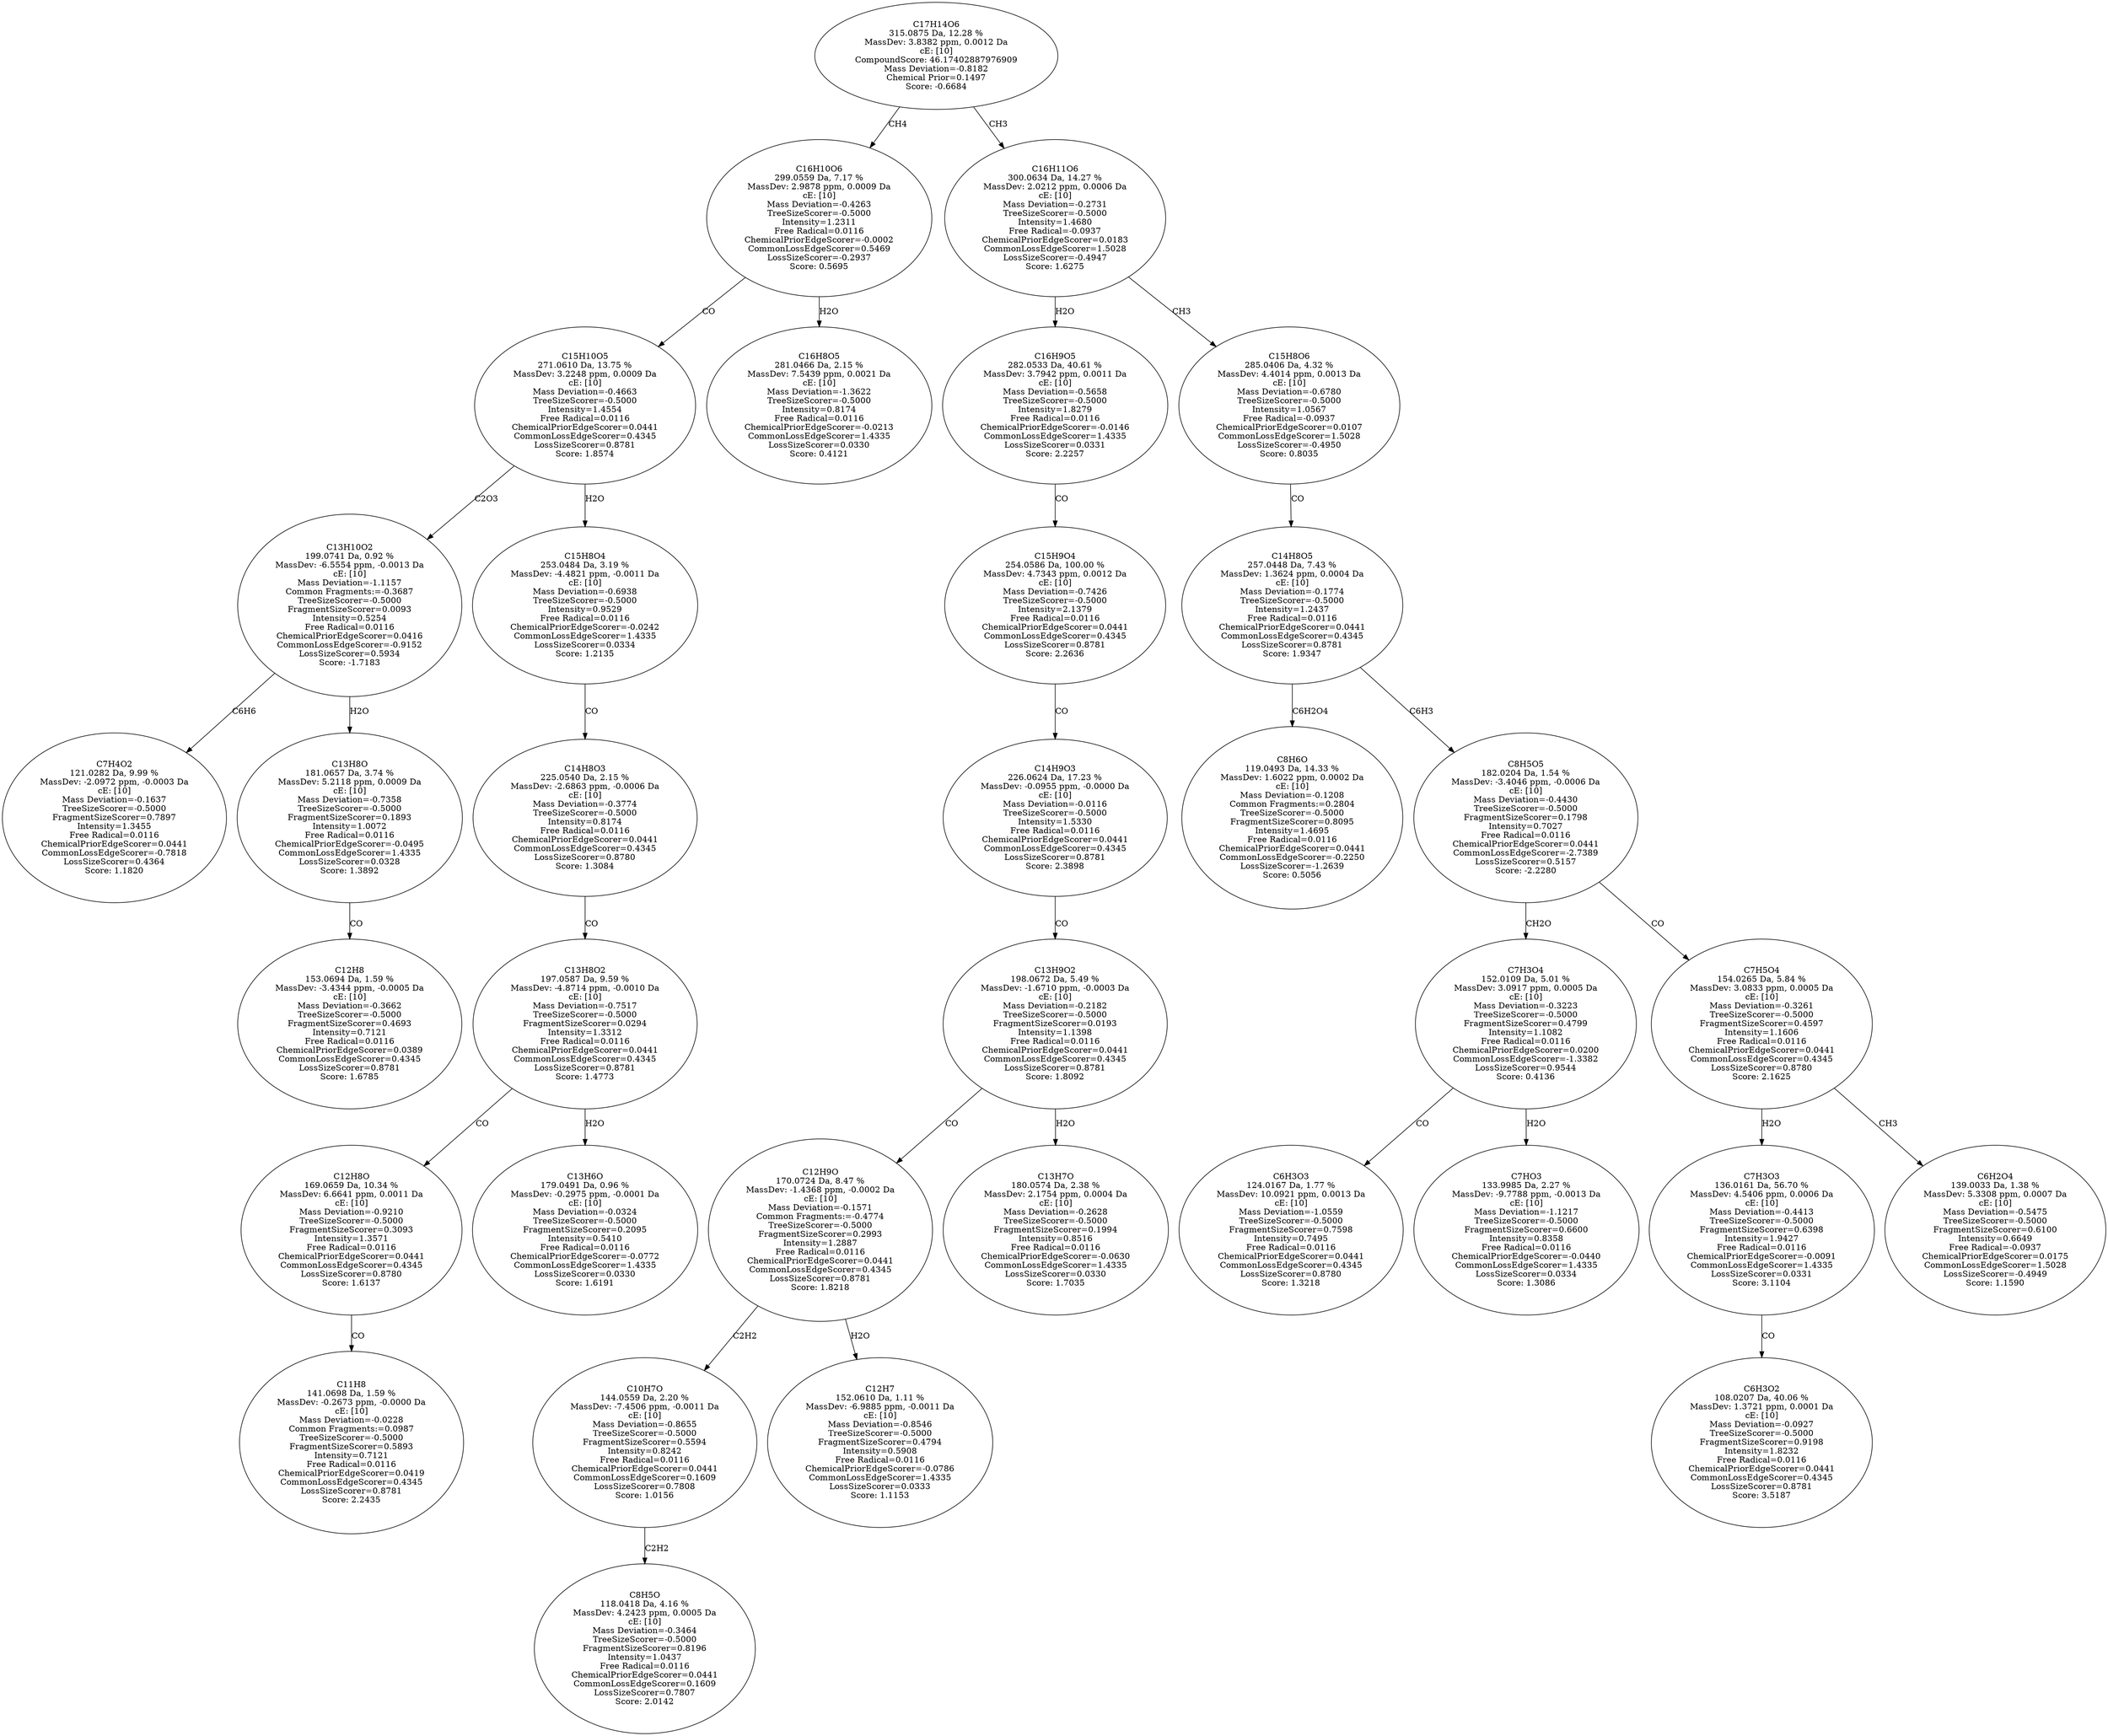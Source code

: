 strict digraph {
v1 [label="C7H4O2\n121.0282 Da, 9.99 %\nMassDev: -2.0972 ppm, -0.0003 Da\ncE: [10]\nMass Deviation=-0.1637\nTreeSizeScorer=-0.5000\nFragmentSizeScorer=0.7897\nIntensity=1.3455\nFree Radical=0.0116\nChemicalPriorEdgeScorer=0.0441\nCommonLossEdgeScorer=-0.7818\nLossSizeScorer=0.4364\nScore: 1.1820"];
v2 [label="C12H8\n153.0694 Da, 1.59 %\nMassDev: -3.4344 ppm, -0.0005 Da\ncE: [10]\nMass Deviation=-0.3662\nTreeSizeScorer=-0.5000\nFragmentSizeScorer=0.4693\nIntensity=0.7121\nFree Radical=0.0116\nChemicalPriorEdgeScorer=0.0389\nCommonLossEdgeScorer=0.4345\nLossSizeScorer=0.8781\nScore: 1.6785"];
v3 [label="C13H8O\n181.0657 Da, 3.74 %\nMassDev: 5.2118 ppm, 0.0009 Da\ncE: [10]\nMass Deviation=-0.7358\nTreeSizeScorer=-0.5000\nFragmentSizeScorer=0.1893\nIntensity=1.0072\nFree Radical=0.0116\nChemicalPriorEdgeScorer=-0.0495\nCommonLossEdgeScorer=1.4335\nLossSizeScorer=0.0328\nScore: 1.3892"];
v4 [label="C13H10O2\n199.0741 Da, 0.92 %\nMassDev: -6.5554 ppm, -0.0013 Da\ncE: [10]\nMass Deviation=-1.1157\nCommon Fragments:=-0.3687\nTreeSizeScorer=-0.5000\nFragmentSizeScorer=0.0093\nIntensity=0.5254\nFree Radical=0.0116\nChemicalPriorEdgeScorer=0.0416\nCommonLossEdgeScorer=-0.9152\nLossSizeScorer=0.5934\nScore: -1.7183"];
v5 [label="C11H8\n141.0698 Da, 1.59 %\nMassDev: -0.2673 ppm, -0.0000 Da\ncE: [10]\nMass Deviation=-0.0228\nCommon Fragments:=0.0987\nTreeSizeScorer=-0.5000\nFragmentSizeScorer=0.5893\nIntensity=0.7121\nFree Radical=0.0116\nChemicalPriorEdgeScorer=0.0419\nCommonLossEdgeScorer=0.4345\nLossSizeScorer=0.8781\nScore: 2.2435"];
v6 [label="C12H8O\n169.0659 Da, 10.34 %\nMassDev: 6.6641 ppm, 0.0011 Da\ncE: [10]\nMass Deviation=-0.9210\nTreeSizeScorer=-0.5000\nFragmentSizeScorer=0.3093\nIntensity=1.3571\nFree Radical=0.0116\nChemicalPriorEdgeScorer=0.0441\nCommonLossEdgeScorer=0.4345\nLossSizeScorer=0.8780\nScore: 1.6137"];
v7 [label="C13H6O\n179.0491 Da, 0.96 %\nMassDev: -0.2975 ppm, -0.0001 Da\ncE: [10]\nMass Deviation=-0.0324\nTreeSizeScorer=-0.5000\nFragmentSizeScorer=0.2095\nIntensity=0.5410\nFree Radical=0.0116\nChemicalPriorEdgeScorer=-0.0772\nCommonLossEdgeScorer=1.4335\nLossSizeScorer=0.0330\nScore: 1.6191"];
v8 [label="C13H8O2\n197.0587 Da, 9.59 %\nMassDev: -4.8714 ppm, -0.0010 Da\ncE: [10]\nMass Deviation=-0.7517\nTreeSizeScorer=-0.5000\nFragmentSizeScorer=0.0294\nIntensity=1.3312\nFree Radical=0.0116\nChemicalPriorEdgeScorer=0.0441\nCommonLossEdgeScorer=0.4345\nLossSizeScorer=0.8781\nScore: 1.4773"];
v9 [label="C14H8O3\n225.0540 Da, 2.15 %\nMassDev: -2.6863 ppm, -0.0006 Da\ncE: [10]\nMass Deviation=-0.3774\nTreeSizeScorer=-0.5000\nIntensity=0.8174\nFree Radical=0.0116\nChemicalPriorEdgeScorer=0.0441\nCommonLossEdgeScorer=0.4345\nLossSizeScorer=0.8780\nScore: 1.3084"];
v10 [label="C15H8O4\n253.0484 Da, 3.19 %\nMassDev: -4.4821 ppm, -0.0011 Da\ncE: [10]\nMass Deviation=-0.6938\nTreeSizeScorer=-0.5000\nIntensity=0.9529\nFree Radical=0.0116\nChemicalPriorEdgeScorer=-0.0242\nCommonLossEdgeScorer=1.4335\nLossSizeScorer=0.0334\nScore: 1.2135"];
v11 [label="C15H10O5\n271.0610 Da, 13.75 %\nMassDev: 3.2248 ppm, 0.0009 Da\ncE: [10]\nMass Deviation=-0.4663\nTreeSizeScorer=-0.5000\nIntensity=1.4554\nFree Radical=0.0116\nChemicalPriorEdgeScorer=0.0441\nCommonLossEdgeScorer=0.4345\nLossSizeScorer=0.8781\nScore: 1.8574"];
v12 [label="C16H8O5\n281.0466 Da, 2.15 %\nMassDev: 7.5439 ppm, 0.0021 Da\ncE: [10]\nMass Deviation=-1.3622\nTreeSizeScorer=-0.5000\nIntensity=0.8174\nFree Radical=0.0116\nChemicalPriorEdgeScorer=-0.0213\nCommonLossEdgeScorer=1.4335\nLossSizeScorer=0.0330\nScore: 0.4121"];
v13 [label="C16H10O6\n299.0559 Da, 7.17 %\nMassDev: 2.9878 ppm, 0.0009 Da\ncE: [10]\nMass Deviation=-0.4263\nTreeSizeScorer=-0.5000\nIntensity=1.2311\nFree Radical=0.0116\nChemicalPriorEdgeScorer=-0.0002\nCommonLossEdgeScorer=0.5469\nLossSizeScorer=-0.2937\nScore: 0.5695"];
v14 [label="C8H5O\n118.0418 Da, 4.16 %\nMassDev: 4.2423 ppm, 0.0005 Da\ncE: [10]\nMass Deviation=-0.3464\nTreeSizeScorer=-0.5000\nFragmentSizeScorer=0.8196\nIntensity=1.0437\nFree Radical=0.0116\nChemicalPriorEdgeScorer=0.0441\nCommonLossEdgeScorer=0.1609\nLossSizeScorer=0.7807\nScore: 2.0142"];
v15 [label="C10H7O\n144.0559 Da, 2.20 %\nMassDev: -7.4506 ppm, -0.0011 Da\ncE: [10]\nMass Deviation=-0.8655\nTreeSizeScorer=-0.5000\nFragmentSizeScorer=0.5594\nIntensity=0.8242\nFree Radical=0.0116\nChemicalPriorEdgeScorer=0.0441\nCommonLossEdgeScorer=0.1609\nLossSizeScorer=0.7808\nScore: 1.0156"];
v16 [label="C12H7\n152.0610 Da, 1.11 %\nMassDev: -6.9885 ppm, -0.0011 Da\ncE: [10]\nMass Deviation=-0.8546\nTreeSizeScorer=-0.5000\nFragmentSizeScorer=0.4794\nIntensity=0.5908\nFree Radical=0.0116\nChemicalPriorEdgeScorer=-0.0786\nCommonLossEdgeScorer=1.4335\nLossSizeScorer=0.0333\nScore: 1.1153"];
v17 [label="C12H9O\n170.0724 Da, 8.47 %\nMassDev: -1.4368 ppm, -0.0002 Da\ncE: [10]\nMass Deviation=-0.1571\nCommon Fragments:=-0.4774\nTreeSizeScorer=-0.5000\nFragmentSizeScorer=0.2993\nIntensity=1.2887\nFree Radical=0.0116\nChemicalPriorEdgeScorer=0.0441\nCommonLossEdgeScorer=0.4345\nLossSizeScorer=0.8781\nScore: 1.8218"];
v18 [label="C13H7O\n180.0574 Da, 2.38 %\nMassDev: 2.1754 ppm, 0.0004 Da\ncE: [10]\nMass Deviation=-0.2628\nTreeSizeScorer=-0.5000\nFragmentSizeScorer=0.1994\nIntensity=0.8516\nFree Radical=0.0116\nChemicalPriorEdgeScorer=-0.0630\nCommonLossEdgeScorer=1.4335\nLossSizeScorer=0.0330\nScore: 1.7035"];
v19 [label="C13H9O2\n198.0672 Da, 5.49 %\nMassDev: -1.6710 ppm, -0.0003 Da\ncE: [10]\nMass Deviation=-0.2182\nTreeSizeScorer=-0.5000\nFragmentSizeScorer=0.0193\nIntensity=1.1398\nFree Radical=0.0116\nChemicalPriorEdgeScorer=0.0441\nCommonLossEdgeScorer=0.4345\nLossSizeScorer=0.8781\nScore: 1.8092"];
v20 [label="C14H9O3\n226.0624 Da, 17.23 %\nMassDev: -0.0955 ppm, -0.0000 Da\ncE: [10]\nMass Deviation=-0.0116\nTreeSizeScorer=-0.5000\nIntensity=1.5330\nFree Radical=0.0116\nChemicalPriorEdgeScorer=0.0441\nCommonLossEdgeScorer=0.4345\nLossSizeScorer=0.8781\nScore: 2.3898"];
v21 [label="C15H9O4\n254.0586 Da, 100.00 %\nMassDev: 4.7343 ppm, 0.0012 Da\ncE: [10]\nMass Deviation=-0.7426\nTreeSizeScorer=-0.5000\nIntensity=2.1379\nFree Radical=0.0116\nChemicalPriorEdgeScorer=0.0441\nCommonLossEdgeScorer=0.4345\nLossSizeScorer=0.8781\nScore: 2.2636"];
v22 [label="C16H9O5\n282.0533 Da, 40.61 %\nMassDev: 3.7942 ppm, 0.0011 Da\ncE: [10]\nMass Deviation=-0.5658\nTreeSizeScorer=-0.5000\nIntensity=1.8279\nFree Radical=0.0116\nChemicalPriorEdgeScorer=-0.0146\nCommonLossEdgeScorer=1.4335\nLossSizeScorer=0.0331\nScore: 2.2257"];
v23 [label="C8H6O\n119.0493 Da, 14.33 %\nMassDev: 1.6022 ppm, 0.0002 Da\ncE: [10]\nMass Deviation=-0.1208\nCommon Fragments:=0.2804\nTreeSizeScorer=-0.5000\nFragmentSizeScorer=0.8095\nIntensity=1.4695\nFree Radical=0.0116\nChemicalPriorEdgeScorer=0.0441\nCommonLossEdgeScorer=-0.2250\nLossSizeScorer=-1.2639\nScore: 0.5056"];
v24 [label="C6H3O3\n124.0167 Da, 1.77 %\nMassDev: 10.0921 ppm, 0.0013 Da\ncE: [10]\nMass Deviation=-1.0559\nTreeSizeScorer=-0.5000\nFragmentSizeScorer=0.7598\nIntensity=0.7495\nFree Radical=0.0116\nChemicalPriorEdgeScorer=0.0441\nCommonLossEdgeScorer=0.4345\nLossSizeScorer=0.8780\nScore: 1.3218"];
v25 [label="C7HO3\n133.9985 Da, 2.27 %\nMassDev: -9.7788 ppm, -0.0013 Da\ncE: [10]\nMass Deviation=-1.1217\nTreeSizeScorer=-0.5000\nFragmentSizeScorer=0.6600\nIntensity=0.8358\nFree Radical=0.0116\nChemicalPriorEdgeScorer=-0.0440\nCommonLossEdgeScorer=1.4335\nLossSizeScorer=0.0334\nScore: 1.3086"];
v26 [label="C7H3O4\n152.0109 Da, 5.01 %\nMassDev: 3.0917 ppm, 0.0005 Da\ncE: [10]\nMass Deviation=-0.3223\nTreeSizeScorer=-0.5000\nFragmentSizeScorer=0.4799\nIntensity=1.1082\nFree Radical=0.0116\nChemicalPriorEdgeScorer=0.0200\nCommonLossEdgeScorer=-1.3382\nLossSizeScorer=0.9544\nScore: 0.4136"];
v27 [label="C6H3O2\n108.0207 Da, 40.06 %\nMassDev: 1.3721 ppm, 0.0001 Da\ncE: [10]\nMass Deviation=-0.0927\nTreeSizeScorer=-0.5000\nFragmentSizeScorer=0.9198\nIntensity=1.8232\nFree Radical=0.0116\nChemicalPriorEdgeScorer=0.0441\nCommonLossEdgeScorer=0.4345\nLossSizeScorer=0.8781\nScore: 3.5187"];
v28 [label="C7H3O3\n136.0161 Da, 56.70 %\nMassDev: 4.5406 ppm, 0.0006 Da\ncE: [10]\nMass Deviation=-0.4413\nTreeSizeScorer=-0.5000\nFragmentSizeScorer=0.6398\nIntensity=1.9427\nFree Radical=0.0116\nChemicalPriorEdgeScorer=-0.0091\nCommonLossEdgeScorer=1.4335\nLossSizeScorer=0.0331\nScore: 3.1104"];
v29 [label="C6H2O4\n139.0033 Da, 1.38 %\nMassDev: 5.3308 ppm, 0.0007 Da\ncE: [10]\nMass Deviation=-0.5475\nTreeSizeScorer=-0.5000\nFragmentSizeScorer=0.6100\nIntensity=0.6649\nFree Radical=-0.0937\nChemicalPriorEdgeScorer=0.0175\nCommonLossEdgeScorer=1.5028\nLossSizeScorer=-0.4949\nScore: 1.1590"];
v30 [label="C7H5O4\n154.0265 Da, 5.84 %\nMassDev: 3.0833 ppm, 0.0005 Da\ncE: [10]\nMass Deviation=-0.3261\nTreeSizeScorer=-0.5000\nFragmentSizeScorer=0.4597\nIntensity=1.1606\nFree Radical=0.0116\nChemicalPriorEdgeScorer=0.0441\nCommonLossEdgeScorer=0.4345\nLossSizeScorer=0.8780\nScore: 2.1625"];
v31 [label="C8H5O5\n182.0204 Da, 1.54 %\nMassDev: -3.4046 ppm, -0.0006 Da\ncE: [10]\nMass Deviation=-0.4430\nTreeSizeScorer=-0.5000\nFragmentSizeScorer=0.1798\nIntensity=0.7027\nFree Radical=0.0116\nChemicalPriorEdgeScorer=0.0441\nCommonLossEdgeScorer=-2.7389\nLossSizeScorer=0.5157\nScore: -2.2280"];
v32 [label="C14H8O5\n257.0448 Da, 7.43 %\nMassDev: 1.3624 ppm, 0.0004 Da\ncE: [10]\nMass Deviation=-0.1774\nTreeSizeScorer=-0.5000\nIntensity=1.2437\nFree Radical=0.0116\nChemicalPriorEdgeScorer=0.0441\nCommonLossEdgeScorer=0.4345\nLossSizeScorer=0.8781\nScore: 1.9347"];
v33 [label="C15H8O6\n285.0406 Da, 4.32 %\nMassDev: 4.4014 ppm, 0.0013 Da\ncE: [10]\nMass Deviation=-0.6780\nTreeSizeScorer=-0.5000\nIntensity=1.0567\nFree Radical=-0.0937\nChemicalPriorEdgeScorer=0.0107\nCommonLossEdgeScorer=1.5028\nLossSizeScorer=-0.4950\nScore: 0.8035"];
v34 [label="C16H11O6\n300.0634 Da, 14.27 %\nMassDev: 2.0212 ppm, 0.0006 Da\ncE: [10]\nMass Deviation=-0.2731\nTreeSizeScorer=-0.5000\nIntensity=1.4680\nFree Radical=-0.0937\nChemicalPriorEdgeScorer=0.0183\nCommonLossEdgeScorer=1.5028\nLossSizeScorer=-0.4947\nScore: 1.6275"];
v35 [label="C17H14O6\n315.0875 Da, 12.28 %\nMassDev: 3.8382 ppm, 0.0012 Da\ncE: [10]\nCompoundScore: 46.17402887976909\nMass Deviation=-0.8182\nChemical Prior=0.1497\nScore: -0.6684"];
v4 -> v1 [label="C6H6"];
v3 -> v2 [label="CO"];
v4 -> v3 [label="H2O"];
v11 -> v4 [label="C2O3"];
v6 -> v5 [label="CO"];
v8 -> v6 [label="CO"];
v8 -> v7 [label="H2O"];
v9 -> v8 [label="CO"];
v10 -> v9 [label="CO"];
v11 -> v10 [label="H2O"];
v13 -> v11 [label="CO"];
v13 -> v12 [label="H2O"];
v35 -> v13 [label="CH4"];
v15 -> v14 [label="C2H2"];
v17 -> v15 [label="C2H2"];
v17 -> v16 [label="H2O"];
v19 -> v17 [label="CO"];
v19 -> v18 [label="H2O"];
v20 -> v19 [label="CO"];
v21 -> v20 [label="CO"];
v22 -> v21 [label="CO"];
v34 -> v22 [label="H2O"];
v32 -> v23 [label="C6H2O4"];
v26 -> v24 [label="CO"];
v26 -> v25 [label="H2O"];
v31 -> v26 [label="CH2O"];
v28 -> v27 [label="CO"];
v30 -> v28 [label="H2O"];
v30 -> v29 [label="CH3"];
v31 -> v30 [label="CO"];
v32 -> v31 [label="C6H3"];
v33 -> v32 [label="CO"];
v34 -> v33 [label="CH3"];
v35 -> v34 [label="CH3"];
}